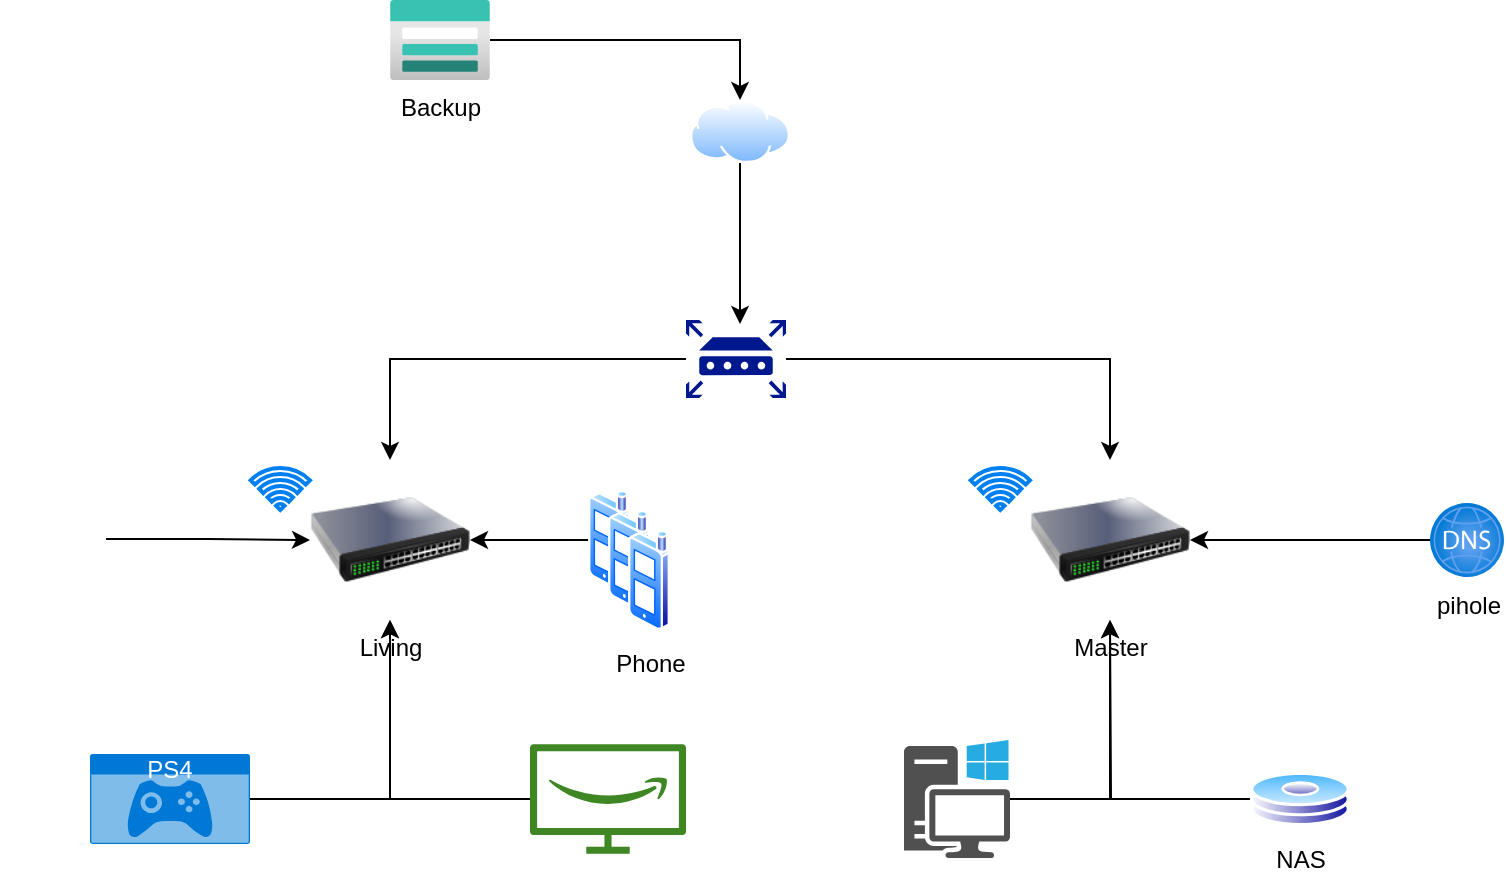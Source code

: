 <mxfile version="21.2.9" type="github">
  <diagram name="Page-1" id="M46h-v1VHYYUo1osl_IP">
    <mxGraphModel dx="2074" dy="653" grid="1" gridSize="10" guides="1" tooltips="1" connect="1" arrows="1" fold="1" page="1" pageScale="1" pageWidth="850" pageHeight="1100" math="0" shadow="0">
      <root>
        <mxCell id="0" />
        <mxCell id="1" parent="0" />
        <mxCell id="qX8ggfhDWDz1T4f77J6p-7" style="edgeStyle=orthogonalEdgeStyle;rounded=0;orthogonalLoop=1;jettySize=auto;html=1;entryX=0.5;entryY=0;entryDx=0;entryDy=0;" edge="1" parent="1" source="qX8ggfhDWDz1T4f77J6p-1" target="qX8ggfhDWDz1T4f77J6p-6">
          <mxGeometry relative="1" as="geometry" />
        </mxCell>
        <mxCell id="qX8ggfhDWDz1T4f77J6p-8" style="edgeStyle=orthogonalEdgeStyle;rounded=0;orthogonalLoop=1;jettySize=auto;html=1;" edge="1" parent="1" source="qX8ggfhDWDz1T4f77J6p-1" target="qX8ggfhDWDz1T4f77J6p-5">
          <mxGeometry relative="1" as="geometry" />
        </mxCell>
        <mxCell id="qX8ggfhDWDz1T4f77J6p-1" value="" style="sketch=0;aspect=fixed;pointerEvents=1;shadow=0;dashed=0;html=1;strokeColor=none;labelPosition=center;verticalLabelPosition=bottom;verticalAlign=top;align=center;fillColor=#00188D;shape=mxgraph.mscae.enterprise.router" vertex="1" parent="1">
          <mxGeometry x="358" y="310" width="50" height="39" as="geometry" />
        </mxCell>
        <mxCell id="qX8ggfhDWDz1T4f77J6p-4" style="edgeStyle=orthogonalEdgeStyle;rounded=0;orthogonalLoop=1;jettySize=auto;html=1;entryX=0.54;entryY=0.051;entryDx=0;entryDy=0;entryPerimeter=0;" edge="1" parent="1" source="qX8ggfhDWDz1T4f77J6p-3" target="qX8ggfhDWDz1T4f77J6p-1">
          <mxGeometry relative="1" as="geometry" />
        </mxCell>
        <mxCell id="qX8ggfhDWDz1T4f77J6p-3" value="" style="image;aspect=fixed;perimeter=ellipsePerimeter;html=1;align=center;shadow=0;dashed=0;spacingTop=3;image=img/lib/active_directory/internet_cloud.svg;" vertex="1" parent="1">
          <mxGeometry x="360" y="200" width="50" height="31.5" as="geometry" />
        </mxCell>
        <mxCell id="qX8ggfhDWDz1T4f77J6p-5" value="Living" style="image;html=1;image=img/lib/clip_art/networking/Switch_128x128.png" vertex="1" parent="1">
          <mxGeometry x="170" y="380" width="80" height="80" as="geometry" />
        </mxCell>
        <mxCell id="qX8ggfhDWDz1T4f77J6p-6" value="Master" style="image;html=1;image=img/lib/clip_art/networking/Switch_128x128.png" vertex="1" parent="1">
          <mxGeometry x="530" y="380" width="80" height="80" as="geometry" />
        </mxCell>
        <mxCell id="qX8ggfhDWDz1T4f77J6p-9" value="" style="html=1;verticalLabelPosition=bottom;align=center;labelBackgroundColor=#ffffff;verticalAlign=top;strokeWidth=2;strokeColor=#0080F0;shadow=0;dashed=0;shape=mxgraph.ios7.icons.wifi;pointerEvents=1" vertex="1" parent="1">
          <mxGeometry x="140.3" y="384" width="29.7" height="21" as="geometry" />
        </mxCell>
        <mxCell id="qX8ggfhDWDz1T4f77J6p-10" value="" style="html=1;verticalLabelPosition=bottom;align=center;labelBackgroundColor=#ffffff;verticalAlign=top;strokeWidth=2;strokeColor=#0080F0;shadow=0;dashed=0;shape=mxgraph.ios7.icons.wifi;pointerEvents=1" vertex="1" parent="1">
          <mxGeometry x="500.3" y="384" width="29.7" height="21" as="geometry" />
        </mxCell>
        <mxCell id="qX8ggfhDWDz1T4f77J6p-12" style="edgeStyle=orthogonalEdgeStyle;rounded=0;orthogonalLoop=1;jettySize=auto;html=1;" edge="1" parent="1" source="qX8ggfhDWDz1T4f77J6p-11" target="qX8ggfhDWDz1T4f77J6p-6">
          <mxGeometry relative="1" as="geometry" />
        </mxCell>
        <mxCell id="qX8ggfhDWDz1T4f77J6p-11" value="" style="sketch=0;pointerEvents=1;shadow=0;dashed=0;html=1;strokeColor=none;fillColor=#505050;labelPosition=center;verticalLabelPosition=bottom;verticalAlign=top;outlineConnect=0;align=center;shape=mxgraph.office.devices.workstation_pc;" vertex="1" parent="1">
          <mxGeometry x="467" y="520" width="53" height="59" as="geometry" />
        </mxCell>
        <mxCell id="qX8ggfhDWDz1T4f77J6p-14" style="edgeStyle=orthogonalEdgeStyle;rounded=0;orthogonalLoop=1;jettySize=auto;html=1;" edge="1" parent="1" source="qX8ggfhDWDz1T4f77J6p-13">
          <mxGeometry relative="1" as="geometry">
            <mxPoint x="570" y="460" as="targetPoint" />
          </mxGeometry>
        </mxCell>
        <mxCell id="qX8ggfhDWDz1T4f77J6p-13" value="NAS" style="image;aspect=fixed;perimeter=ellipsePerimeter;html=1;align=center;shadow=0;dashed=0;spacingTop=3;image=img/lib/active_directory/hard_disk.svg;" vertex="1" parent="1">
          <mxGeometry x="640" y="536" width="50" height="27" as="geometry" />
        </mxCell>
        <mxCell id="qX8ggfhDWDz1T4f77J6p-16" style="edgeStyle=orthogonalEdgeStyle;rounded=0;orthogonalLoop=1;jettySize=auto;html=1;" edge="1" parent="1" source="qX8ggfhDWDz1T4f77J6p-15" target="qX8ggfhDWDz1T4f77J6p-5">
          <mxGeometry relative="1" as="geometry" />
        </mxCell>
        <mxCell id="qX8ggfhDWDz1T4f77J6p-15" value="PS4" style="html=1;whiteSpace=wrap;strokeColor=none;fillColor=#0079D6;labelPosition=center;verticalLabelPosition=middle;verticalAlign=top;align=center;fontSize=12;outlineConnect=0;spacingTop=-6;fontColor=#FFFFFF;sketch=0;shape=mxgraph.sitemap.game;" vertex="1" parent="1">
          <mxGeometry x="60" y="527" width="80" height="45" as="geometry" />
        </mxCell>
        <mxCell id="qX8ggfhDWDz1T4f77J6p-18" style="edgeStyle=orthogonalEdgeStyle;rounded=0;orthogonalLoop=1;jettySize=auto;html=1;entryX=0.5;entryY=1;entryDx=0;entryDy=0;" edge="1" parent="1" source="qX8ggfhDWDz1T4f77J6p-17" target="qX8ggfhDWDz1T4f77J6p-5">
          <mxGeometry relative="1" as="geometry" />
        </mxCell>
        <mxCell id="qX8ggfhDWDz1T4f77J6p-17" value="" style="sketch=0;outlineConnect=0;fontColor=#232F3E;gradientColor=none;fillColor=#3F8624;strokeColor=none;dashed=0;verticalLabelPosition=bottom;verticalAlign=top;align=center;html=1;fontSize=12;fontStyle=0;aspect=fixed;pointerEvents=1;shape=mxgraph.aws4.firetv;" vertex="1" parent="1">
          <mxGeometry x="280" y="522" width="78" height="55" as="geometry" />
        </mxCell>
        <mxCell id="qX8ggfhDWDz1T4f77J6p-23" style="edgeStyle=orthogonalEdgeStyle;rounded=0;orthogonalLoop=1;jettySize=auto;html=1;" edge="1" parent="1" source="qX8ggfhDWDz1T4f77J6p-20" target="qX8ggfhDWDz1T4f77J6p-5">
          <mxGeometry relative="1" as="geometry" />
        </mxCell>
        <mxCell id="qX8ggfhDWDz1T4f77J6p-20" value="" style="image;aspect=fixed;perimeter=ellipsePerimeter;html=1;align=center;shadow=0;dashed=0;spacingTop=3;image=img/lib/active_directory/cell_phone.svg;" vertex="1" parent="1">
          <mxGeometry x="309" y="395" width="21" height="50" as="geometry" />
        </mxCell>
        <mxCell id="qX8ggfhDWDz1T4f77J6p-21" value="" style="image;aspect=fixed;perimeter=ellipsePerimeter;html=1;align=center;shadow=0;dashed=0;spacingTop=3;image=img/lib/active_directory/cell_phone.svg;" vertex="1" parent="1">
          <mxGeometry x="319" y="405" width="21" height="50" as="geometry" />
        </mxCell>
        <mxCell id="qX8ggfhDWDz1T4f77J6p-22" value="Phone" style="image;aspect=fixed;perimeter=ellipsePerimeter;html=1;align=center;shadow=0;dashed=0;spacingTop=3;image=img/lib/active_directory/cell_phone.svg;" vertex="1" parent="1">
          <mxGeometry x="329" y="415" width="21" height="50" as="geometry" />
        </mxCell>
        <mxCell id="qX8ggfhDWDz1T4f77J6p-25" style="edgeStyle=orthogonalEdgeStyle;rounded=0;orthogonalLoop=1;jettySize=auto;html=1;entryX=0;entryY=0.5;entryDx=0;entryDy=0;" edge="1" parent="1" source="qX8ggfhDWDz1T4f77J6p-24" target="qX8ggfhDWDz1T4f77J6p-5">
          <mxGeometry relative="1" as="geometry" />
        </mxCell>
        <mxCell id="qX8ggfhDWDz1T4f77J6p-24" value="" style="shape=image;html=1;verticalAlign=top;verticalLabelPosition=bottom;labelBackgroundColor=#ffffff;imageAspect=0;aspect=fixed;image=https://cdn2.iconfinder.com/data/icons/boxicons-solid-vol-1/24/bxs-cctv-128.png" vertex="1" parent="1">
          <mxGeometry x="15" y="393" width="53" height="53" as="geometry" />
        </mxCell>
        <mxCell id="qX8ggfhDWDz1T4f77J6p-27" style="edgeStyle=orthogonalEdgeStyle;rounded=0;orthogonalLoop=1;jettySize=auto;html=1;entryX=1;entryY=0.5;entryDx=0;entryDy=0;" edge="1" parent="1" source="qX8ggfhDWDz1T4f77J6p-26" target="qX8ggfhDWDz1T4f77J6p-6">
          <mxGeometry relative="1" as="geometry" />
        </mxCell>
        <mxCell id="qX8ggfhDWDz1T4f77J6p-26" value="pihole" style="image;aspect=fixed;html=1;points=[];align=center;fontSize=12;image=img/lib/azure2/networking/DNS_Zones.svg;" vertex="1" parent="1">
          <mxGeometry x="730" y="401.5" width="37" height="37" as="geometry" />
        </mxCell>
        <mxCell id="qX8ggfhDWDz1T4f77J6p-30" style="edgeStyle=orthogonalEdgeStyle;rounded=0;orthogonalLoop=1;jettySize=auto;html=1;entryX=0.5;entryY=0;entryDx=0;entryDy=0;" edge="1" parent="1" source="qX8ggfhDWDz1T4f77J6p-28" target="qX8ggfhDWDz1T4f77J6p-3">
          <mxGeometry relative="1" as="geometry" />
        </mxCell>
        <mxCell id="qX8ggfhDWDz1T4f77J6p-28" value="Backup" style="image;aspect=fixed;html=1;points=[];align=center;fontSize=12;image=img/lib/azure2/storage/Storage_Accounts.svg;" vertex="1" parent="1">
          <mxGeometry x="210" y="150" width="50" height="40" as="geometry" />
        </mxCell>
      </root>
    </mxGraphModel>
  </diagram>
</mxfile>
